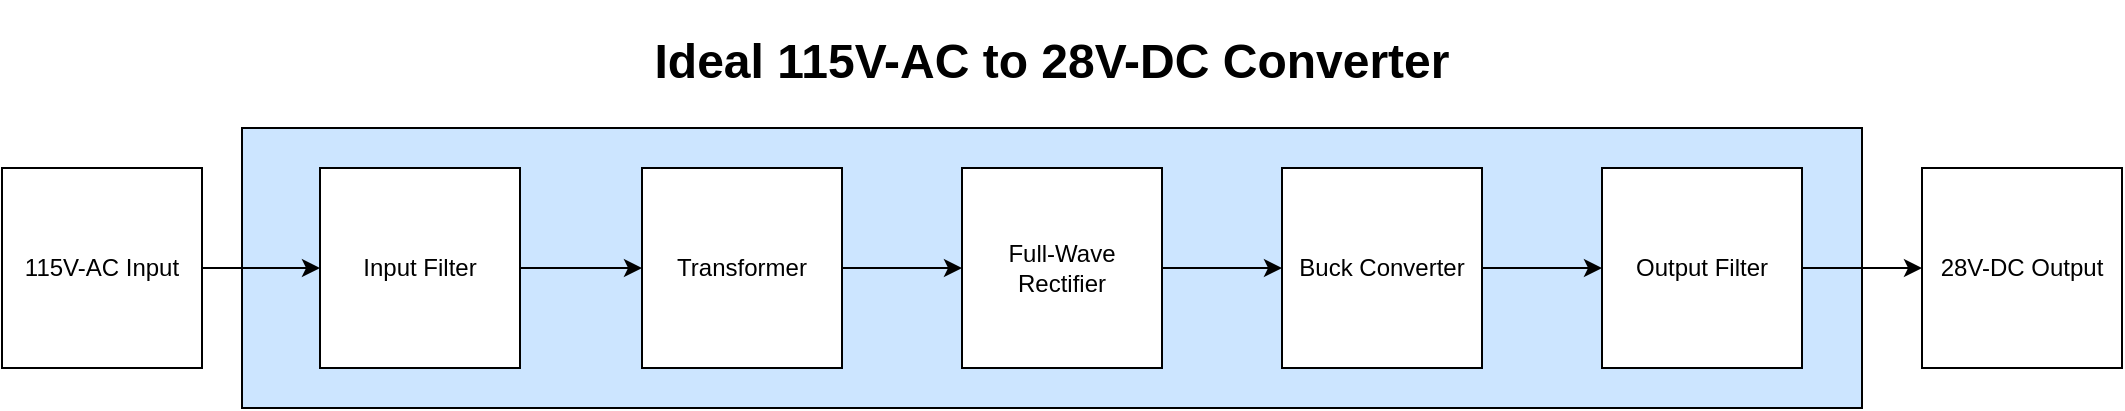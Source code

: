 <mxfile>
    <diagram id="IUAQg4BU_NA8a4dOLSvM" name="Page-1">
        <mxGraphModel dx="1434" dy="820" grid="0" gridSize="10" guides="1" tooltips="1" connect="1" arrows="1" fold="1" page="1" pageScale="1" pageWidth="850" pageHeight="1100" math="0" shadow="0">
            <root>
                <mxCell id="0"/>
                <mxCell id="1" parent="0"/>
                <mxCell id="18" value="&lt;h1 style=&quot;margin-top: 16.08px;&quot;&gt;Ideal 115V-AC to 28V-DC Converter&lt;/h1&gt;" style="rounded=0;whiteSpace=wrap;html=1;align=center;fillColor=#CCE5FF;imageVerticalAlign=middle;labelPosition=center;verticalLabelPosition=top;verticalAlign=bottom;" parent="1" vertex="1">
                    <mxGeometry x="200" y="180" width="810" height="140" as="geometry"/>
                </mxCell>
                <mxCell id="13" value="" style="edgeStyle=none;html=1;" parent="1" source="2" target="4" edge="1">
                    <mxGeometry relative="1" as="geometry"/>
                </mxCell>
                <mxCell id="2" value="Input Filter" style="rounded=0;whiteSpace=wrap;html=1;" parent="1" vertex="1">
                    <mxGeometry x="239" y="200" width="100" height="100" as="geometry"/>
                </mxCell>
                <mxCell id="14" value="" style="edgeStyle=none;html=1;" parent="1" source="4" target="5" edge="1">
                    <mxGeometry relative="1" as="geometry"/>
                </mxCell>
                <mxCell id="4" value="Transformer" style="rounded=0;whiteSpace=wrap;html=1;" parent="1" vertex="1">
                    <mxGeometry x="400" y="200" width="100" height="100" as="geometry"/>
                </mxCell>
                <mxCell id="15" value="" style="edgeStyle=none;html=1;" parent="1" source="5" target="6" edge="1">
                    <mxGeometry relative="1" as="geometry"/>
                </mxCell>
                <mxCell id="5" value="Full-Wave Rectifier" style="rounded=0;whiteSpace=wrap;html=1;" parent="1" vertex="1">
                    <mxGeometry x="560" y="200" width="100" height="100" as="geometry"/>
                </mxCell>
                <mxCell id="16" value="" style="edgeStyle=none;html=1;" parent="1" source="6" target="9" edge="1">
                    <mxGeometry relative="1" as="geometry"/>
                </mxCell>
                <mxCell id="6" value="Buck Converter" style="rounded=0;whiteSpace=wrap;html=1;" parent="1" vertex="1">
                    <mxGeometry x="720" y="200" width="100" height="100" as="geometry"/>
                </mxCell>
                <mxCell id="17" value="" style="edgeStyle=none;html=1;" parent="1" source="9" target="10" edge="1">
                    <mxGeometry relative="1" as="geometry"/>
                </mxCell>
                <mxCell id="9" value="Output Filter" style="rounded=0;whiteSpace=wrap;html=1;" parent="1" vertex="1">
                    <mxGeometry x="880" y="200" width="100" height="100" as="geometry"/>
                </mxCell>
                <mxCell id="10" value="28V-DC Output" style="rounded=0;whiteSpace=wrap;html=1;" parent="1" vertex="1">
                    <mxGeometry x="1040" y="200" width="100" height="100" as="geometry"/>
                </mxCell>
                <mxCell id="12" value="" style="edgeStyle=none;html=1;" parent="1" source="11" target="2" edge="1">
                    <mxGeometry relative="1" as="geometry"/>
                </mxCell>
                <mxCell id="11" value="115V-AC Input" style="rounded=0;whiteSpace=wrap;html=1;" parent="1" vertex="1">
                    <mxGeometry x="80" y="200" width="100" height="100" as="geometry"/>
                </mxCell>
            </root>
        </mxGraphModel>
    </diagram>
</mxfile>
